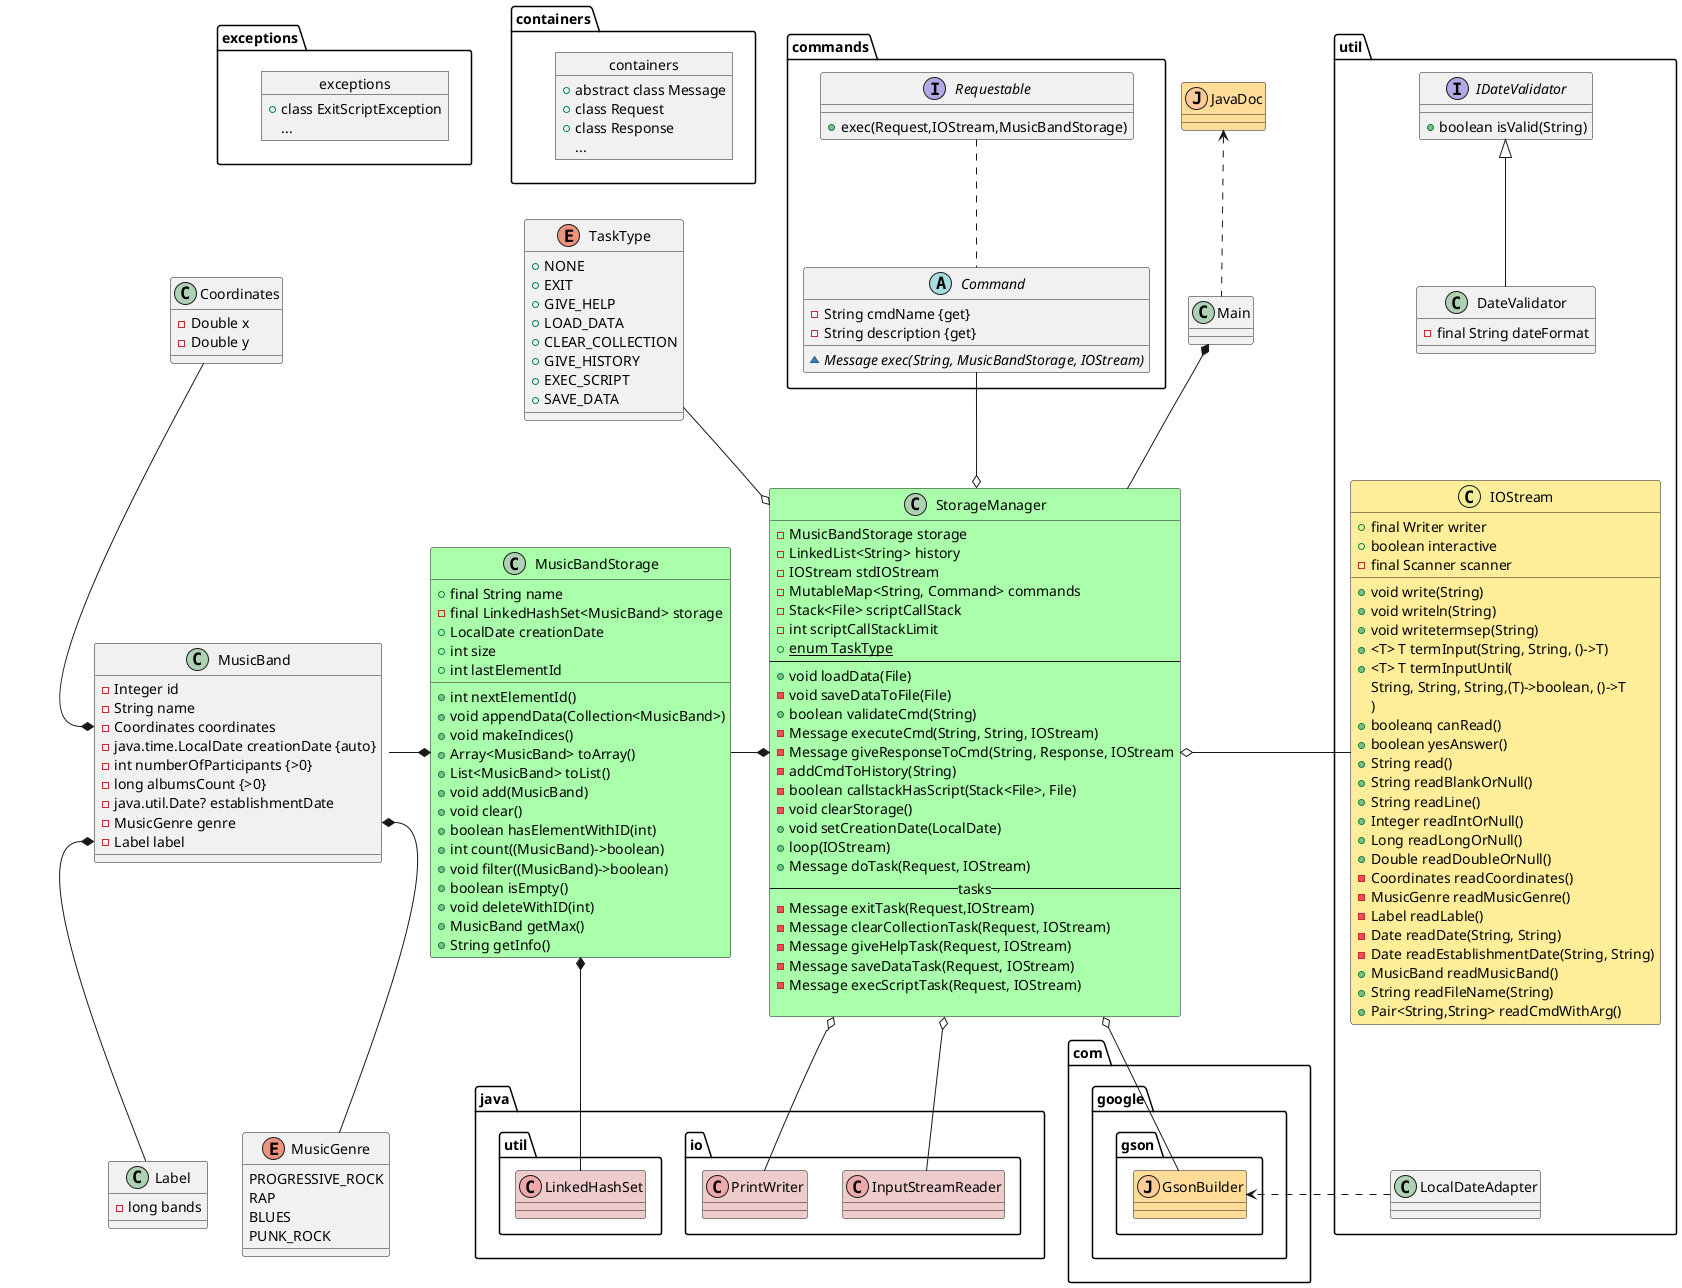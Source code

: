 @startuml
'https://plantuml.com/sequence-diagram

Class Coordinates {
    - Double x
    - Double y
}
class Label {
    - long bands
}
enum MusicGenre {
    PROGRESSIVE_ROCK
    RAP
    BLUES
    PUNK_ROCK
}
class MusicBand {
    - Integer id
    - String name
    - Coordinates coordinates
    - java.time.LocalDate creationDate {auto}
    - int numberOfParticipants {>0}
    - long albumsCount {>0}
    - java.util.Date? establishmentDate
    - MusicGenre genre
    - Label label
}

Coordinates -d-* MusicBand::coordinates
package exceptions{
    object exceptions {
        + class ExitScriptException
        ...
    }
}
exceptions -[hidden]d-> Coordinates
Label -up-* MusicBand::label
MusicGenre -u-* MusicBand::genre

class MusicBandStorage #AAFFAA {
    + final String name
    - final LinkedHashSet<MusicBand> storage
    + LocalDate creationDate
    + int size
    + int lastElementId
    + int nextElementId()
    + void appendData(Collection<MusicBand>)
    + void makeIndices()
    + Array<MusicBand> toArray()
    + List<MusicBand> toList()
    + void add(MusicBand)
    + void clear()
    + boolean hasElementWithID(int)
    + int count((MusicBand)->boolean)
    + void filter((MusicBand)->boolean)
    + boolean isEmpty()
    + void deleteWithID(int)
    + MusicBand getMax()
    + String getInfo()

}

MusicBand -* MusicBandStorage
class StorageManager #AAFFAA {
    - MusicBandStorage storage
    - LinkedList<String> history
    - IOStream stdIOStream
    - MutableMap<String, Command> commands
    - Stack<File> scriptCallStack
    - int scriptCallStackLimit
    + {static} enum TaskType
    ---
    + void loadData(File)
    - void saveDataToFile(File)
    + boolean validateCmd(String)
    - Message executeCmd(String, String, IOStream)
    - Message giveResponseToCmd(String, Response, IOStream
    - addCmdToHistory(String)
    - boolean callstackHasScript(Stack<File>, File)
    - void clearStorage()
    + void setCreationDate(LocalDate)
    + loop(IOStream)
    + Message doTask(Request, IOStream)
    --tasks--
    - Message exitTask(Request,IOStream)
    - Message clearCollectionTask(Request, IOStream)
    - Message giveHelpTask(Request, IOStream)
    - Message saveDataTask(Request, IOStream)
    - Message execScriptTask(Request, IOStream)

}

package containers{
    object containers {
        + abstract class Message
        + class Request
        + class Response
        ...
    }
}
containers -[hidden]d-> TaskType

enum TaskType {
    + NONE
    + EXIT
    + GIVE_HELP
    + LOAD_DATA
    + CLEAR_COLLECTION
    + GIVE_HISTORY
    + EXEC_SCRIPT
    + SAVE_DATA
}

TaskType -d-o StorageManager
package commands {
abstract class Command {
    - String cmdName {get}
    - String description {get}

    ~ {abstract}Message exec(String, MusicBandStorage, IOStream)
}

interface Requestable{
    + exec(Request,IOStream,MusicBandStorage)
}
Requestable .. Command
}





class JavaDoc << (J, #FFCC99)>> #FFDD99
Main .u.> JavaDoc


class com.google.gson.GsonBuilder << (J, #FFCC99)>> #FFDD99
StorageManager o-- com.google.gson.GsonBuilder


class java.io.InputStreamReader << (C, #EEAAAA) >> #EFCCCC
class java.io.PrintWriter << (C, #EEAAAA) >> #EFCCCC
StorageManager o-- java.io.InputStreamReader
StorageManager o-- java.io.PrintWriter


class java.util.LinkedHashSet << (C, #EEAAAA) >> #EFCCCC
MusicBandStorage *-d- java.util.LinkedHashSet

package util {
    IOStream -l-o StorageManager
    interface IDateValidator {
        + boolean isValid(String)
    }
    class DateValidator {
        - final String dateFormat
    }
    DateValidator -u-|> IDateValidator
    DateValidator <-[hidden]d- IOStream
    class IOStream << (C, #EEEE99)>> #FFEE99{
        + final Writer writer
        + boolean interactive
        - final Scanner scanner
        + void write(String)
        + void writeln(String)
        + void writetermsep(String)
        + <T> T termInput(String, String, ()->T)
        + <T> T termInputUntil(
        String, String, String,(T)->boolean, ()->T
        )
        + booleanq canRead()
        + boolean yesAnswer()
        + String read()
        + String readBlankOrNull()
        + String readLine()
        + Integer readIntOrNull()
        + Long readLongOrNull()
        + Double readDoubleOrNull()
        - Coordinates readCoordinates()
        - MusicGenre readMusicGenre()
        - Label readLable()
        - Date readDate(String, String)
        - Date readEstablishmentDate(String, String)
        + MusicBand readMusicBand()
        + String readFileName(String)
        + Pair<String,String> readCmdWithArg()
    }
    class LocalDateAdapter
    LocalDateAdapter <-[hidden]u- IOStream
}
LocalDateAdapter .> com.google.gson.GsonBuilder
Command --o StorageManager
'(Command,StorageManager) - ICommand

MusicBandStorage -* StorageManager

StorageManager -up-* Main


@enduml